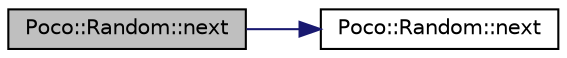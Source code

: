 digraph "Poco::Random::next"
{
 // LATEX_PDF_SIZE
  edge [fontname="Helvetica",fontsize="10",labelfontname="Helvetica",labelfontsize="10"];
  node [fontname="Helvetica",fontsize="10",shape=record];
  rankdir="LR";
  Node1 [label="Poco::Random::next",height=0.2,width=0.4,color="black", fillcolor="grey75", style="filled", fontcolor="black",tooltip="Returns the next 31-bit pseudo random number."];
  Node1 -> Node2 [color="midnightblue",fontsize="10",style="solid",fontname="Helvetica"];
  Node2 [label="Poco::Random::next",height=0.2,width=0.4,color="black", fillcolor="white", style="filled",URL="$classPoco_1_1Random.html#a7c3e5c02a214985b912188c139de61ff",tooltip=" "];
}
